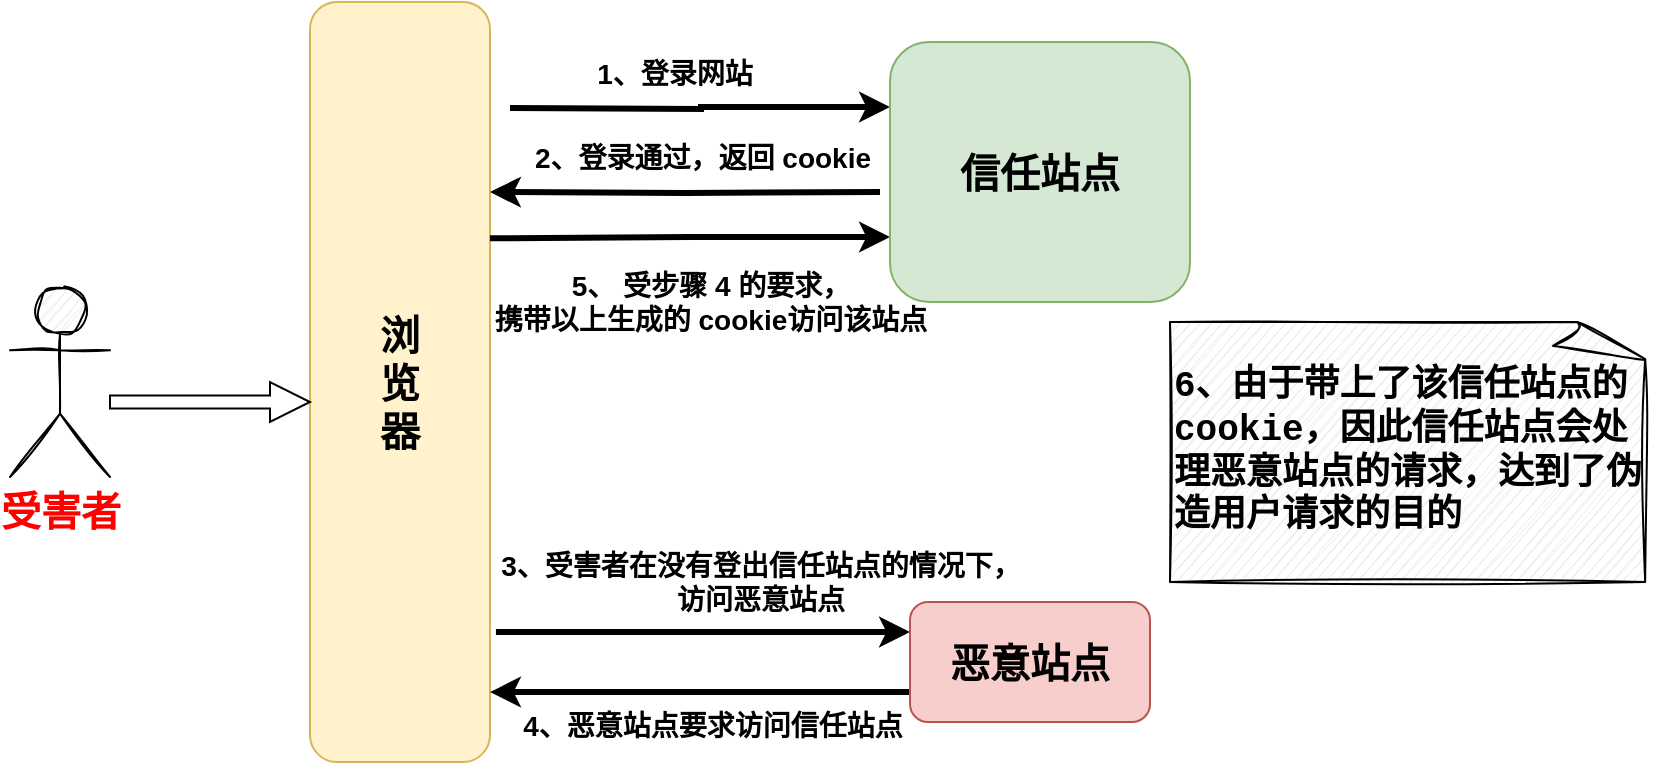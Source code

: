 <mxfile version="14.9.3" type="github">
  <diagram id="gnGohXT_mEirKZ7yzHjD" name="第 1 页">
    <mxGraphModel dx="1684" dy="1210" grid="0" gridSize="10" guides="1" tooltips="1" connect="1" arrows="1" fold="1" page="1" pageScale="1" pageWidth="3300" pageHeight="4681" math="0" shadow="0">
      <root>
        <mxCell id="0" />
        <mxCell id="1" parent="0" />
        <mxCell id="lfwnRCs3HiFGtrcvlPRA-1" value="&lt;font size=&quot;1&quot; color=&quot;#ff0000&quot;&gt;&lt;b style=&quot;font-size: 20px&quot;&gt;受害者&lt;/b&gt;&lt;/font&gt;" style="shape=umlActor;verticalLabelPosition=bottom;verticalAlign=top;html=1;outlineConnect=0;rounded=1;shadow=0;glass=0;labelBackgroundColor=none;sketch=1;disableMultiStroke=0;disableMultiStrokeFill=0;fontFamily=Courier New;fontSize=16;fontColor=#3D97B3;fillColor=#EBEBEB;" vertex="1" parent="1">
          <mxGeometry x="490" y="482.5" width="50" height="95" as="geometry" />
        </mxCell>
        <mxCell id="lfwnRCs3HiFGtrcvlPRA-2" value="&lt;b&gt;&lt;font style=&quot;font-size: 20px&quot;&gt;浏&lt;br&gt;览&lt;br&gt;器&lt;/font&gt;&lt;/b&gt;" style="rounded=1;whiteSpace=wrap;html=1;fillColor=#fff2cc;strokeColor=#d6b656;" vertex="1" parent="1">
          <mxGeometry x="640" y="340" width="90" height="380" as="geometry" />
        </mxCell>
        <mxCell id="lfwnRCs3HiFGtrcvlPRA-5" style="edgeStyle=orthogonalEdgeStyle;rounded=0;orthogonalLoop=1;jettySize=auto;html=1;exitX=0;exitY=0.25;exitDx=0;exitDy=0;startArrow=classic;startFill=1;endArrow=none;endFill=0;strokeWidth=3;fontSize=14;fontStyle=1" edge="1" parent="1" source="lfwnRCs3HiFGtrcvlPRA-3">
          <mxGeometry relative="1" as="geometry">
            <mxPoint x="740" y="393" as="targetPoint" />
          </mxGeometry>
        </mxCell>
        <mxCell id="lfwnRCs3HiFGtrcvlPRA-6" value="1、登录网站" style="edgeLabel;html=1;align=center;verticalAlign=middle;resizable=0;points=[];fontSize=14;fontStyle=1" vertex="1" connectable="0" parent="lfwnRCs3HiFGtrcvlPRA-5">
          <mxGeometry x="-0.223" relative="1" as="geometry">
            <mxPoint x="-34" y="-17" as="offset" />
          </mxGeometry>
        </mxCell>
        <mxCell id="lfwnRCs3HiFGtrcvlPRA-16" style="edgeStyle=orthogonalEdgeStyle;rounded=0;orthogonalLoop=1;jettySize=auto;html=1;entryX=1;entryY=0.25;entryDx=0;entryDy=0;startArrow=none;startFill=0;endArrow=classic;endFill=1;strokeWidth=3;" edge="1" parent="1" target="lfwnRCs3HiFGtrcvlPRA-2">
          <mxGeometry relative="1" as="geometry">
            <mxPoint x="925" y="435" as="sourcePoint" />
          </mxGeometry>
        </mxCell>
        <mxCell id="lfwnRCs3HiFGtrcvlPRA-18" value="2、登录通过，返回 cookie" style="edgeLabel;html=1;align=center;verticalAlign=middle;resizable=0;points=[];fontSize=14;fontStyle=1" vertex="1" connectable="0" parent="lfwnRCs3HiFGtrcvlPRA-16">
          <mxGeometry x="-0.323" y="-4" relative="1" as="geometry">
            <mxPoint x="-23" y="-14" as="offset" />
          </mxGeometry>
        </mxCell>
        <mxCell id="lfwnRCs3HiFGtrcvlPRA-17" style="edgeStyle=orthogonalEdgeStyle;rounded=0;orthogonalLoop=1;jettySize=auto;html=1;exitX=0;exitY=0.75;exitDx=0;exitDy=0;entryX=1;entryY=0.311;entryDx=0;entryDy=0;entryPerimeter=0;startArrow=classic;startFill=1;endArrow=none;endFill=0;strokeWidth=3;" edge="1" parent="1" source="lfwnRCs3HiFGtrcvlPRA-3" target="lfwnRCs3HiFGtrcvlPRA-2">
          <mxGeometry relative="1" as="geometry" />
        </mxCell>
        <mxCell id="lfwnRCs3HiFGtrcvlPRA-19" value="5、 受步骤 4 的要求，&lt;br style=&quot;font-size: 14px;&quot;&gt;携带以上生成的 cookie访问该站点" style="edgeLabel;html=1;align=center;verticalAlign=middle;resizable=0;points=[];fontSize=14;fontStyle=1" vertex="1" connectable="0" parent="lfwnRCs3HiFGtrcvlPRA-17">
          <mxGeometry x="0.123" y="2" relative="1" as="geometry">
            <mxPoint x="22" y="30" as="offset" />
          </mxGeometry>
        </mxCell>
        <mxCell id="lfwnRCs3HiFGtrcvlPRA-3" value="&lt;b&gt;&lt;font style=&quot;font-size: 20px&quot;&gt;信任站点&lt;/font&gt;&lt;/b&gt;" style="rounded=1;whiteSpace=wrap;html=1;fillColor=#d5e8d4;strokeColor=#82b366;" vertex="1" parent="1">
          <mxGeometry x="930" y="360" width="150" height="130" as="geometry" />
        </mxCell>
        <mxCell id="lfwnRCs3HiFGtrcvlPRA-10" style="edgeStyle=orthogonalEdgeStyle;rounded=0;orthogonalLoop=1;jettySize=auto;html=1;exitX=0;exitY=0.25;exitDx=0;exitDy=0;entryX=1.033;entryY=0.829;entryDx=0;entryDy=0;entryPerimeter=0;startArrow=classic;startFill=1;endArrow=none;endFill=0;strokeWidth=3;" edge="1" parent="1" source="lfwnRCs3HiFGtrcvlPRA-4" target="lfwnRCs3HiFGtrcvlPRA-2">
          <mxGeometry relative="1" as="geometry" />
        </mxCell>
        <mxCell id="lfwnRCs3HiFGtrcvlPRA-20" value="3、受害者在没有登出信任站点的情况下，&lt;br style=&quot;font-size: 14px;&quot;&gt;访问恶意站点" style="edgeLabel;html=1;align=center;verticalAlign=middle;resizable=0;points=[];fontSize=14;fontStyle=1" vertex="1" connectable="0" parent="lfwnRCs3HiFGtrcvlPRA-10">
          <mxGeometry x="-0.208" y="2" relative="1" as="geometry">
            <mxPoint x="7" y="-27" as="offset" />
          </mxGeometry>
        </mxCell>
        <mxCell id="lfwnRCs3HiFGtrcvlPRA-12" style="edgeStyle=orthogonalEdgeStyle;rounded=0;orthogonalLoop=1;jettySize=auto;html=1;exitX=0;exitY=0.75;exitDx=0;exitDy=0;entryX=1;entryY=0.908;entryDx=0;entryDy=0;entryPerimeter=0;startArrow=none;startFill=0;endArrow=classic;endFill=1;strokeWidth=3;" edge="1" parent="1" source="lfwnRCs3HiFGtrcvlPRA-4" target="lfwnRCs3HiFGtrcvlPRA-2">
          <mxGeometry relative="1" as="geometry" />
        </mxCell>
        <mxCell id="lfwnRCs3HiFGtrcvlPRA-21" value="4、恶意站点要求访问信任站点" style="edgeLabel;html=1;align=center;verticalAlign=middle;resizable=0;points=[];fontSize=14;fontStyle=1" vertex="1" connectable="0" parent="lfwnRCs3HiFGtrcvlPRA-12">
          <mxGeometry x="-0.32" y="1" relative="1" as="geometry">
            <mxPoint x="-28" y="16" as="offset" />
          </mxGeometry>
        </mxCell>
        <mxCell id="lfwnRCs3HiFGtrcvlPRA-4" value="&lt;b&gt;&lt;font style=&quot;font-size: 20px&quot;&gt;恶意站点&lt;/font&gt;&lt;/b&gt;" style="rounded=1;whiteSpace=wrap;html=1;fillColor=#f8cecc;strokeColor=#b85450;" vertex="1" parent="1">
          <mxGeometry x="940" y="640" width="120" height="60" as="geometry" />
        </mxCell>
        <mxCell id="lfwnRCs3HiFGtrcvlPRA-22" value="&lt;b&gt;&lt;font style=&quot;font-size: 18px&quot; color=&quot;#000000&quot;&gt;6、由于带上了该信任站点的 cookie，因此信任站点会处理恶意站点的请求，达到了伪造用户请求的目的&lt;/font&gt;&lt;/b&gt;" style="whiteSpace=wrap;html=1;shape=mxgraph.basic.document;rounded=1;shadow=0;glass=0;labelBackgroundColor=none;sketch=1;disableMultiStroke=0;disableMultiStrokeFill=0;fontFamily=Courier New;fontSize=14;fontColor=#3D97B3;fillColor=#EBEBEB;verticalAlign=middle;align=left;" vertex="1" parent="1">
          <mxGeometry x="1070" y="500" width="240" height="130" as="geometry" />
        </mxCell>
        <mxCell id="lfwnRCs3HiFGtrcvlPRA-23" value="" style="html=1;shadow=0;dashed=0;align=center;verticalAlign=middle;shape=mxgraph.arrows2.arrow;dy=0.67;dx=20;notch=0;fontSize=14;" vertex="1" parent="1">
          <mxGeometry x="540" y="530" width="100" height="20" as="geometry" />
        </mxCell>
      </root>
    </mxGraphModel>
  </diagram>
</mxfile>
